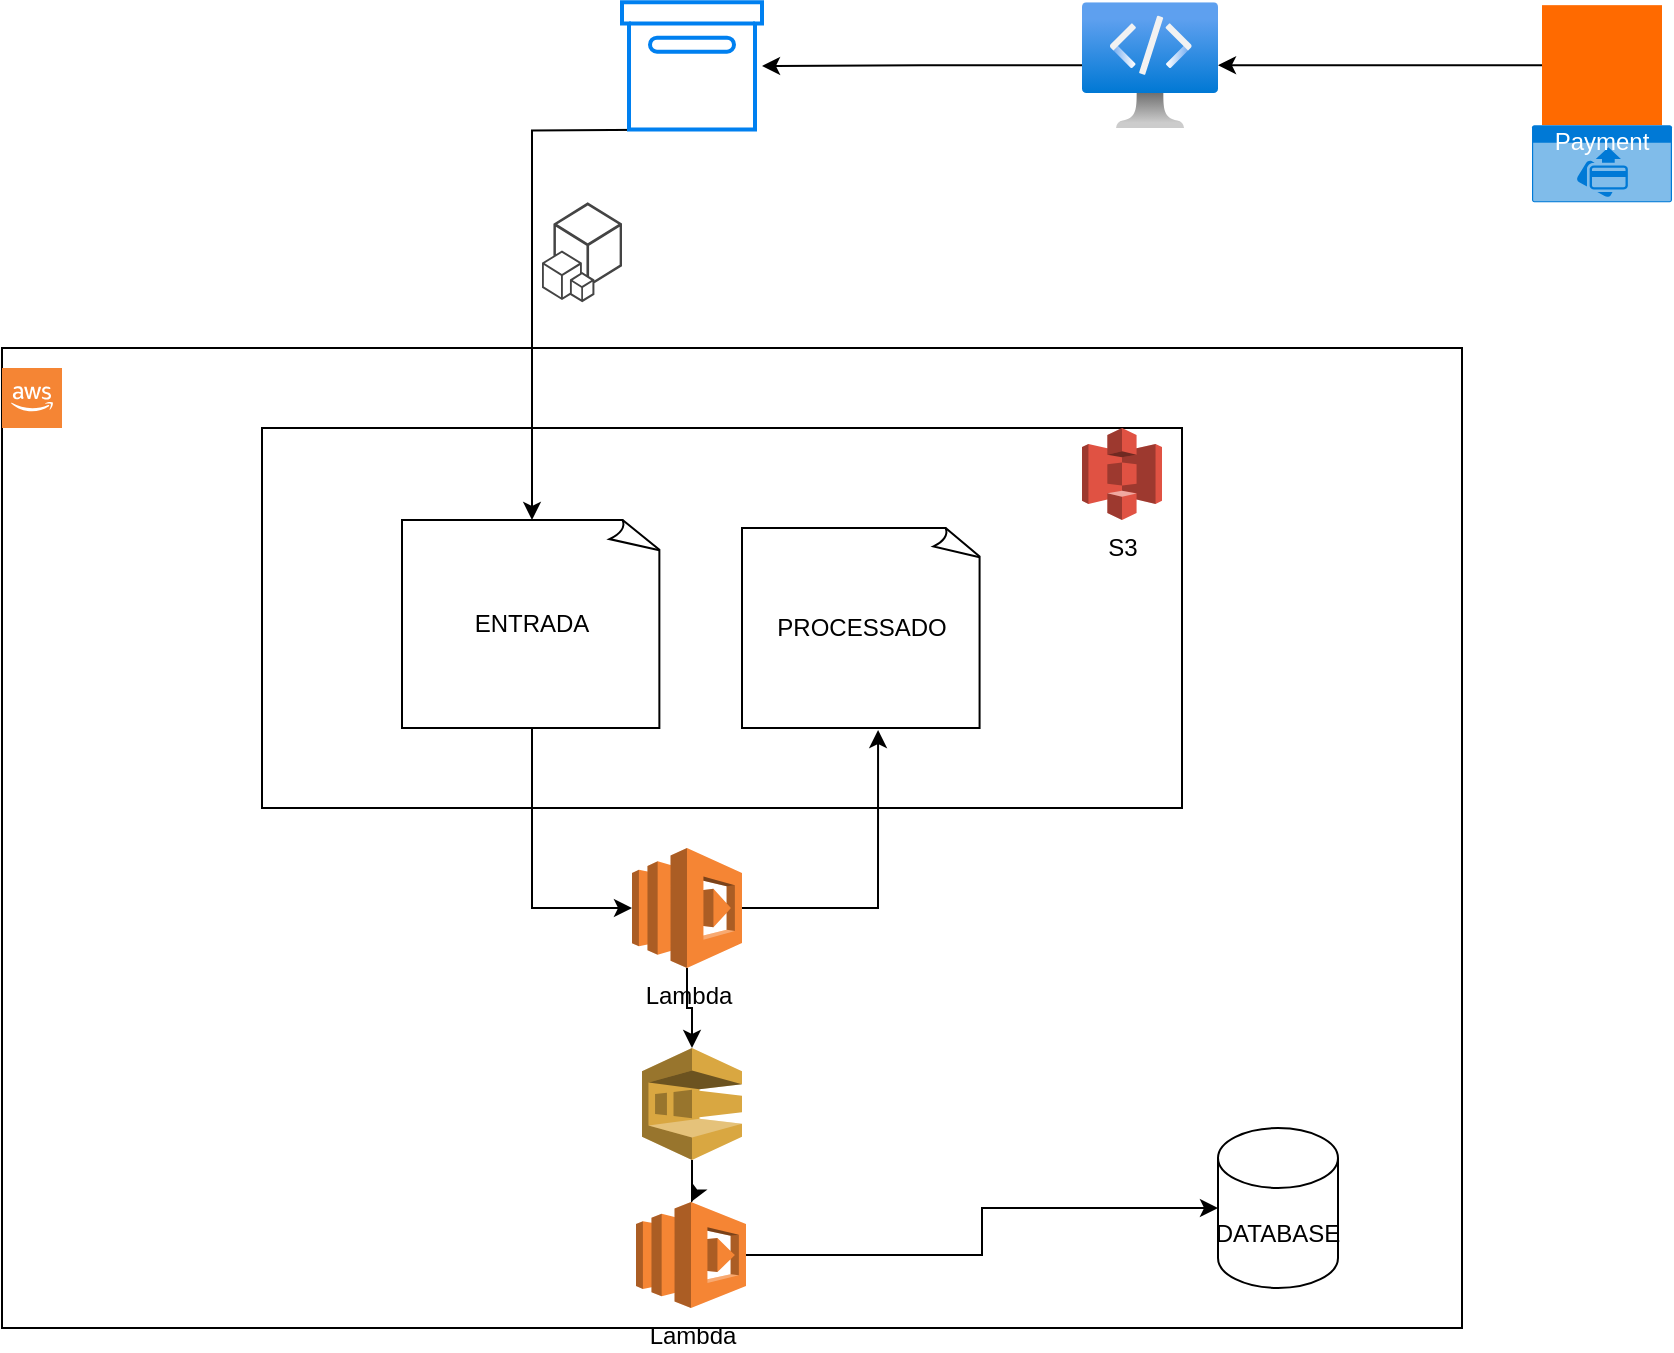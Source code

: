 <mxfile version="28.2.5">
  <diagram name="Página-1" id="KqbfPXWyT6_sFnZlqRFZ">
    <mxGraphModel dx="1384" dy="755" grid="1" gridSize="10" guides="1" tooltips="1" connect="1" arrows="1" fold="1" page="1" pageScale="1" pageWidth="1169" pageHeight="827" math="0" shadow="0">
      <root>
        <mxCell id="0" />
        <mxCell id="1" parent="0" />
        <mxCell id="qf93niImMZ2lEclm4ZKN-12" value="" style="rounded=0;whiteSpace=wrap;html=1;" vertex="1" parent="1">
          <mxGeometry x="240" y="280" width="730" height="490" as="geometry" />
        </mxCell>
        <mxCell id="qf93niImMZ2lEclm4ZKN-13" value="" style="rounded=0;whiteSpace=wrap;html=1;" vertex="1" parent="1">
          <mxGeometry x="370" y="320" width="460" height="190" as="geometry" />
        </mxCell>
        <mxCell id="qf93niImMZ2lEclm4ZKN-1" value="S3" style="outlineConnect=0;dashed=0;verticalLabelPosition=bottom;verticalAlign=top;align=center;html=1;shape=mxgraph.aws3.s3;fillColor=#E05243;gradientColor=none;" vertex="1" parent="1">
          <mxGeometry x="780" y="320" width="40" height="46" as="geometry" />
        </mxCell>
        <mxCell id="qf93niImMZ2lEclm4ZKN-5" style="edgeStyle=orthogonalEdgeStyle;rounded=0;orthogonalLoop=1;jettySize=auto;html=1;" edge="1" parent="1" source="qf93niImMZ2lEclm4ZKN-2" target="qf93niImMZ2lEclm4ZKN-3">
          <mxGeometry relative="1" as="geometry" />
        </mxCell>
        <mxCell id="qf93niImMZ2lEclm4ZKN-2" value="" style="points=[];aspect=fixed;html=1;align=center;shadow=0;dashed=0;fillColor=#FF6A00;strokeColor=none;shape=mxgraph.alibaba_cloud.user;" vertex="1" parent="1">
          <mxGeometry x="1010" y="108.58" width="60" height="60" as="geometry" />
        </mxCell>
        <mxCell id="qf93niImMZ2lEclm4ZKN-6" style="edgeStyle=orthogonalEdgeStyle;rounded=0;orthogonalLoop=1;jettySize=auto;html=1;" edge="1" parent="1" source="qf93niImMZ2lEclm4ZKN-3" target="qf93niImMZ2lEclm4ZKN-4">
          <mxGeometry relative="1" as="geometry" />
        </mxCell>
        <mxCell id="qf93niImMZ2lEclm4ZKN-3" value="" style="image;aspect=fixed;html=1;points=[];align=center;fontSize=12;image=img/lib/azure2/other/Defender_Engineering_Station.svg;" vertex="1" parent="1">
          <mxGeometry x="780" y="107.16" width="68" height="62.84" as="geometry" />
        </mxCell>
        <mxCell id="qf93niImMZ2lEclm4ZKN-7" style="edgeStyle=orthogonalEdgeStyle;rounded=0;orthogonalLoop=1;jettySize=auto;html=1;entryX=0.5;entryY=0;entryDx=0;entryDy=0;entryPerimeter=0;" edge="1" parent="1" target="qf93niImMZ2lEclm4ZKN-14">
          <mxGeometry relative="1" as="geometry">
            <mxPoint x="585" y="170.74" as="sourcePoint" />
            <mxPoint x="585" y="294" as="targetPoint" />
          </mxGeometry>
        </mxCell>
        <mxCell id="qf93niImMZ2lEclm4ZKN-4" value="" style="html=1;verticalLabelPosition=bottom;align=center;labelBackgroundColor=#ffffff;verticalAlign=top;strokeWidth=2;strokeColor=#0080F0;shadow=0;dashed=0;shape=mxgraph.ios7.icons.box;" vertex="1" parent="1">
          <mxGeometry x="550" y="107.16" width="70" height="63.58" as="geometry" />
        </mxCell>
        <mxCell id="qf93niImMZ2lEclm4ZKN-8" value="Payment" style="html=1;whiteSpace=wrap;strokeColor=none;fillColor=#0079D6;labelPosition=center;verticalLabelPosition=middle;verticalAlign=top;align=center;fontSize=12;outlineConnect=0;spacingTop=-6;fontColor=#FFFFFF;sketch=0;shape=mxgraph.sitemap.payment;" vertex="1" parent="1">
          <mxGeometry x="1005" y="168.58" width="70" height="38.58" as="geometry" />
        </mxCell>
        <mxCell id="qf93niImMZ2lEclm4ZKN-9" value="" style="outlineConnect=0;dashed=0;verticalLabelPosition=bottom;verticalAlign=top;align=center;html=1;shape=mxgraph.aws3.cli;fillColor=#444444;gradientColor=none;" vertex="1" parent="1">
          <mxGeometry x="510" y="207.16" width="40" height="50" as="geometry" />
        </mxCell>
        <mxCell id="qf93niImMZ2lEclm4ZKN-11" value="" style="outlineConnect=0;dashed=0;verticalLabelPosition=bottom;verticalAlign=top;align=center;html=1;shape=mxgraph.aws3.cloud_2;fillColor=#F58534;gradientColor=none;" vertex="1" parent="1">
          <mxGeometry x="240" y="290" width="30" height="30" as="geometry" />
        </mxCell>
        <mxCell id="qf93niImMZ2lEclm4ZKN-14" value="ENTRADA" style="whiteSpace=wrap;html=1;shape=mxgraph.basic.document" vertex="1" parent="1">
          <mxGeometry x="440" y="366" width="130" height="104" as="geometry" />
        </mxCell>
        <mxCell id="qf93niImMZ2lEclm4ZKN-15" value="PROCESSADO" style="whiteSpace=wrap;html=1;shape=mxgraph.basic.document" vertex="1" parent="1">
          <mxGeometry x="610" y="370" width="120" height="100" as="geometry" />
        </mxCell>
        <mxCell id="qf93niImMZ2lEclm4ZKN-17" value="Lambda" style="outlineConnect=0;dashed=0;verticalLabelPosition=bottom;verticalAlign=top;align=center;html=1;shape=mxgraph.aws3.lambda;fillColor=#F58534;gradientColor=none;" vertex="1" parent="1">
          <mxGeometry x="555" y="530" width="55" height="60" as="geometry" />
        </mxCell>
        <mxCell id="qf93niImMZ2lEclm4ZKN-18" style="edgeStyle=orthogonalEdgeStyle;rounded=0;orthogonalLoop=1;jettySize=auto;html=1;entryX=0;entryY=0.5;entryDx=0;entryDy=0;entryPerimeter=0;" edge="1" parent="1" source="qf93niImMZ2lEclm4ZKN-14" target="qf93niImMZ2lEclm4ZKN-17">
          <mxGeometry relative="1" as="geometry" />
        </mxCell>
        <mxCell id="qf93niImMZ2lEclm4ZKN-24" style="edgeStyle=orthogonalEdgeStyle;rounded=0;orthogonalLoop=1;jettySize=auto;html=1;" edge="1" parent="1" source="qf93niImMZ2lEclm4ZKN-19" target="qf93niImMZ2lEclm4ZKN-23">
          <mxGeometry relative="1" as="geometry" />
        </mxCell>
        <mxCell id="qf93niImMZ2lEclm4ZKN-19" value="" style="outlineConnect=0;dashed=0;verticalLabelPosition=bottom;verticalAlign=top;align=center;html=1;shape=mxgraph.aws3.sqs;fillColor=#D9A741;gradientColor=none;" vertex="1" parent="1">
          <mxGeometry x="560" y="630" width="50" height="56" as="geometry" />
        </mxCell>
        <mxCell id="qf93niImMZ2lEclm4ZKN-21" style="edgeStyle=orthogonalEdgeStyle;rounded=0;orthogonalLoop=1;jettySize=auto;html=1;entryX=0.567;entryY=1.01;entryDx=0;entryDy=0;entryPerimeter=0;exitX=1;exitY=0.5;exitDx=0;exitDy=0;exitPerimeter=0;" edge="1" parent="1" source="qf93niImMZ2lEclm4ZKN-17" target="qf93niImMZ2lEclm4ZKN-15">
          <mxGeometry relative="1" as="geometry">
            <Array as="points">
              <mxPoint x="678" y="560" />
            </Array>
          </mxGeometry>
        </mxCell>
        <mxCell id="qf93niImMZ2lEclm4ZKN-22" style="edgeStyle=orthogonalEdgeStyle;rounded=0;orthogonalLoop=1;jettySize=auto;html=1;entryX=0.5;entryY=0;entryDx=0;entryDy=0;entryPerimeter=0;" edge="1" parent="1" source="qf93niImMZ2lEclm4ZKN-17" target="qf93niImMZ2lEclm4ZKN-19">
          <mxGeometry relative="1" as="geometry" />
        </mxCell>
        <mxCell id="qf93niImMZ2lEclm4ZKN-23" value="Lambda" style="outlineConnect=0;dashed=0;verticalLabelPosition=bottom;verticalAlign=top;align=center;html=1;shape=mxgraph.aws3.lambda;fillColor=#F58534;gradientColor=none;" vertex="1" parent="1">
          <mxGeometry x="557" y="707" width="55" height="53" as="geometry" />
        </mxCell>
        <mxCell id="qf93niImMZ2lEclm4ZKN-25" value="DATABASE" style="shape=cylinder3;whiteSpace=wrap;html=1;boundedLbl=1;backgroundOutline=1;size=15;" vertex="1" parent="1">
          <mxGeometry x="848" y="670" width="60" height="80" as="geometry" />
        </mxCell>
        <mxCell id="qf93niImMZ2lEclm4ZKN-26" style="edgeStyle=orthogonalEdgeStyle;rounded=0;orthogonalLoop=1;jettySize=auto;html=1;entryX=0;entryY=0.5;entryDx=0;entryDy=0;entryPerimeter=0;" edge="1" parent="1" source="qf93niImMZ2lEclm4ZKN-23" target="qf93niImMZ2lEclm4ZKN-25">
          <mxGeometry relative="1" as="geometry" />
        </mxCell>
      </root>
    </mxGraphModel>
  </diagram>
</mxfile>
